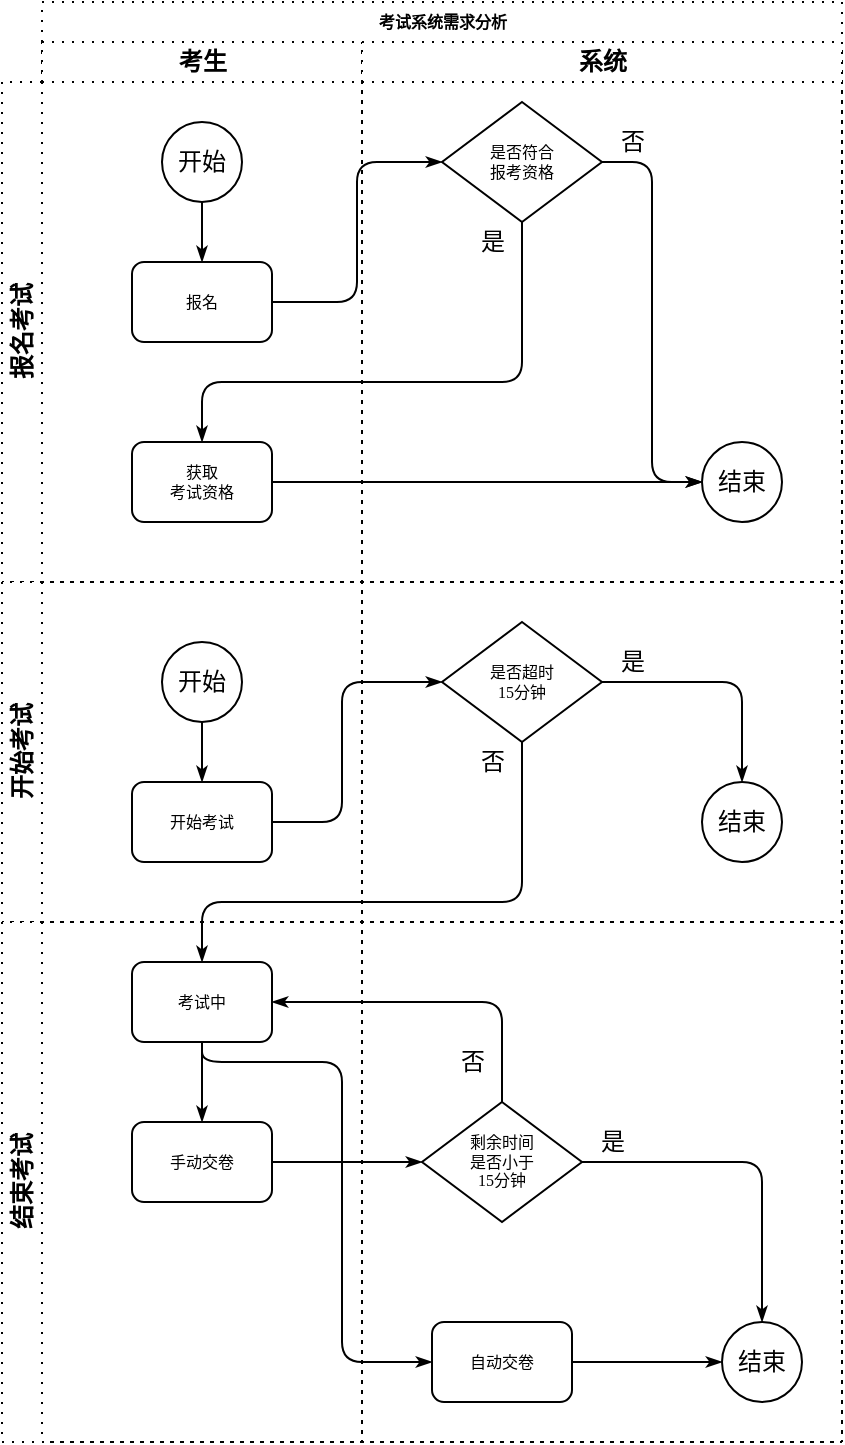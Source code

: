 <mxfile version="14.4.3" type="device" pages="4"><diagram id="8J9_aTNPMj--C1jWoNhJ" name="考试系统"><mxGraphModel dx="900" dy="672" grid="1" gridSize="10" guides="1" tooltips="1" connect="1" arrows="1" fold="1" page="1" pageScale="1" pageWidth="827" pageHeight="1169" math="0" shadow="0"><root><mxCell id="IEbdoq8HszDaOJvuBrDN-0"/><mxCell id="IEbdoq8HszDaOJvuBrDN-1" parent="IEbdoq8HszDaOJvuBrDN-0"/><mxCell id="IEbdoq8HszDaOJvuBrDN-2" value="考试系统需求分析" style="swimlane;html=1;childLayout=stackLayout;startSize=20;rounded=0;shadow=0;labelBackgroundColor=none;strokeWidth=1;fontFamily=Verdana;fontSize=8;align=center;dashed=1;dashPattern=1 4;" parent="IEbdoq8HszDaOJvuBrDN-1" vertex="1"><mxGeometry x="360" y="90" width="400" height="720" as="geometry"/></mxCell><mxCell id="IEbdoq8HszDaOJvuBrDN-3" value="考生" style="swimlane;html=1;startSize=20;dashed=1;dashPattern=1 4;" parent="IEbdoq8HszDaOJvuBrDN-2" vertex="1"><mxGeometry y="20" width="160" height="700" as="geometry"/></mxCell><mxCell id="IEbdoq8HszDaOJvuBrDN-17" value="开始" style="ellipse;whiteSpace=wrap;html=1;" parent="IEbdoq8HszDaOJvuBrDN-3" vertex="1"><mxGeometry x="60" y="40" width="40" height="40" as="geometry"/></mxCell><mxCell id="IEbdoq8HszDaOJvuBrDN-18" value="报名" style="rounded=1;whiteSpace=wrap;html=1;shadow=0;labelBackgroundColor=none;strokeWidth=1;fontFamily=Verdana;fontSize=8;align=center;" parent="IEbdoq8HszDaOJvuBrDN-3" vertex="1"><mxGeometry x="45" y="110" width="70" height="40" as="geometry"/></mxCell><mxCell id="IEbdoq8HszDaOJvuBrDN-23" style="edgeStyle=orthogonalEdgeStyle;rounded=1;html=1;labelBackgroundColor=none;startArrow=none;startFill=0;startSize=5;endArrow=classicThin;endFill=1;endSize=5;jettySize=auto;orthogonalLoop=1;strokeWidth=1;fontFamily=Verdana;fontSize=8;exitX=0.5;exitY=1;exitDx=0;exitDy=0;" parent="IEbdoq8HszDaOJvuBrDN-3" source="IEbdoq8HszDaOJvuBrDN-17" target="IEbdoq8HszDaOJvuBrDN-18" edge="1"><mxGeometry relative="1" as="geometry"><mxPoint x="135" y="-70" as="sourcePoint"/><mxPoint x="190" y="-70" as="targetPoint"/></mxGeometry></mxCell><mxCell id="IEbdoq8HszDaOJvuBrDN-31" value="获取&lt;br&gt;考试资格" style="rounded=1;whiteSpace=wrap;html=1;shadow=0;labelBackgroundColor=none;strokeWidth=1;fontFamily=Verdana;fontSize=8;align=center;" parent="IEbdoq8HszDaOJvuBrDN-3" vertex="1"><mxGeometry x="45" y="200" width="70" height="40" as="geometry"/></mxCell><mxCell id="IEbdoq8HszDaOJvuBrDN-36" value="开始" style="ellipse;whiteSpace=wrap;html=1;" parent="IEbdoq8HszDaOJvuBrDN-3" vertex="1"><mxGeometry x="60" y="300" width="40" height="40" as="geometry"/></mxCell><mxCell id="IEbdoq8HszDaOJvuBrDN-37" value="开始考试" style="rounded=1;whiteSpace=wrap;html=1;shadow=0;labelBackgroundColor=none;strokeWidth=1;fontFamily=Verdana;fontSize=8;align=center;" parent="IEbdoq8HszDaOJvuBrDN-3" vertex="1"><mxGeometry x="45" y="370" width="70" height="40" as="geometry"/></mxCell><mxCell id="IEbdoq8HszDaOJvuBrDN-42" style="edgeStyle=orthogonalEdgeStyle;rounded=1;html=1;labelBackgroundColor=none;startArrow=none;startFill=0;startSize=5;endArrow=classicThin;endFill=1;endSize=5;jettySize=auto;orthogonalLoop=1;strokeWidth=1;fontFamily=Verdana;fontSize=8;exitX=0.5;exitY=1;exitDx=0;exitDy=0;" parent="IEbdoq8HszDaOJvuBrDN-3" source="IEbdoq8HszDaOJvuBrDN-36" target="IEbdoq8HszDaOJvuBrDN-37" edge="1"><mxGeometry relative="1" as="geometry"><mxPoint x="290" y="330" as="sourcePoint"/><mxPoint x="360" y="380" as="targetPoint"/></mxGeometry></mxCell><mxCell id="IEbdoq8HszDaOJvuBrDN-45" value="考试中" style="rounded=1;whiteSpace=wrap;html=1;shadow=0;labelBackgroundColor=none;strokeWidth=1;fontFamily=Verdana;fontSize=8;align=center;" parent="IEbdoq8HszDaOJvuBrDN-3" vertex="1"><mxGeometry x="45" y="460" width="70" height="40" as="geometry"/></mxCell><mxCell id="IEbdoq8HszDaOJvuBrDN-52" value="手动交卷" style="rounded=1;whiteSpace=wrap;html=1;shadow=0;labelBackgroundColor=none;strokeWidth=1;fontFamily=Verdana;fontSize=8;align=center;" parent="IEbdoq8HszDaOJvuBrDN-3" vertex="1"><mxGeometry x="45" y="540" width="70" height="40" as="geometry"/></mxCell><mxCell id="IEbdoq8HszDaOJvuBrDN-53" style="edgeStyle=orthogonalEdgeStyle;rounded=1;html=1;labelBackgroundColor=none;startArrow=none;startFill=0;startSize=5;endArrow=classicThin;endFill=1;endSize=5;jettySize=auto;orthogonalLoop=1;strokeWidth=1;fontFamily=Verdana;fontSize=8;exitX=0.5;exitY=1;exitDx=0;exitDy=0;" parent="IEbdoq8HszDaOJvuBrDN-3" source="IEbdoq8HszDaOJvuBrDN-45" target="IEbdoq8HszDaOJvuBrDN-52" edge="1"><mxGeometry relative="1" as="geometry"><mxPoint x="290" y="490" as="sourcePoint"/><mxPoint x="370" y="550" as="targetPoint"/></mxGeometry></mxCell><mxCell id="IEbdoq8HszDaOJvuBrDN-4" style="edgeStyle=orthogonalEdgeStyle;rounded=1;html=1;labelBackgroundColor=none;startArrow=none;startFill=0;startSize=5;endArrow=classicThin;endFill=1;endSize=5;jettySize=auto;orthogonalLoop=1;strokeWidth=1;fontFamily=Verdana;fontSize=8" parent="IEbdoq8HszDaOJvuBrDN-2" edge="1"><mxGeometry relative="1" as="geometry"><mxPoint x="600" y="690" as="sourcePoint"/></mxGeometry></mxCell><mxCell id="IEbdoq8HszDaOJvuBrDN-5" style="edgeStyle=orthogonalEdgeStyle;rounded=1;html=1;labelBackgroundColor=none;startArrow=none;startFill=0;startSize=5;endArrow=classicThin;endFill=1;endSize=5;jettySize=auto;orthogonalLoop=1;strokeWidth=1;fontFamily=Verdana;fontSize=8" parent="IEbdoq8HszDaOJvuBrDN-2" edge="1"><mxGeometry relative="1" as="geometry"><mxPoint x="770" y="690" as="sourcePoint"/></mxGeometry></mxCell><mxCell id="IEbdoq8HszDaOJvuBrDN-6" style="edgeStyle=orthogonalEdgeStyle;rounded=1;html=1;labelBackgroundColor=none;startArrow=none;startFill=0;startSize=5;endArrow=classicThin;endFill=1;endSize=5;jettySize=auto;orthogonalLoop=1;strokeWidth=1;fontFamily=Verdana;fontSize=8" parent="IEbdoq8HszDaOJvuBrDN-2" edge="1"><mxGeometry relative="1" as="geometry"><mxPoint x="610" y="450" as="sourcePoint"/></mxGeometry></mxCell><mxCell id="IEbdoq8HszDaOJvuBrDN-7" style="edgeStyle=orthogonalEdgeStyle;rounded=1;html=1;labelBackgroundColor=none;startArrow=none;startFill=0;startSize=5;endArrow=classicThin;endFill=1;endSize=5;jettySize=auto;orthogonalLoop=1;strokeColor=#000000;strokeWidth=1;fontFamily=Verdana;fontSize=8;fontColor=#000000;" parent="IEbdoq8HszDaOJvuBrDN-2" edge="1"><mxGeometry relative="1" as="geometry"><mxPoint x="610" y="610" as="targetPoint"/></mxGeometry></mxCell><mxCell id="IEbdoq8HszDaOJvuBrDN-24" style="edgeStyle=orthogonalEdgeStyle;rounded=1;html=1;labelBackgroundColor=none;startArrow=none;startFill=0;startSize=5;endArrow=classicThin;endFill=1;endSize=5;jettySize=auto;orthogonalLoop=1;strokeWidth=1;fontFamily=Verdana;fontSize=8;entryX=0;entryY=0.5;entryDx=0;entryDy=0;exitX=1;exitY=0.5;exitDx=0;exitDy=0;" parent="IEbdoq8HszDaOJvuBrDN-2" source="IEbdoq8HszDaOJvuBrDN-18" target="IEbdoq8HszDaOJvuBrDN-20" edge="1"><mxGeometry relative="1" as="geometry"><mxPoint x="135" y="-50" as="sourcePoint"/><mxPoint x="190" y="-50" as="targetPoint"/></mxGeometry></mxCell><mxCell id="IEbdoq8HszDaOJvuBrDN-33" style="edgeStyle=orthogonalEdgeStyle;rounded=1;html=1;labelBackgroundColor=none;startArrow=none;startFill=0;startSize=5;endArrow=classicThin;endFill=1;endSize=5;jettySize=auto;orthogonalLoop=1;strokeWidth=1;fontFamily=Verdana;fontSize=8;entryX=0.5;entryY=0;entryDx=0;entryDy=0;exitX=0.5;exitY=1;exitDx=0;exitDy=0;" parent="IEbdoq8HszDaOJvuBrDN-2" source="IEbdoq8HszDaOJvuBrDN-20" target="IEbdoq8HszDaOJvuBrDN-31" edge="1"><mxGeometry relative="1" as="geometry"><mxPoint x="125" y="170" as="sourcePoint"/><mxPoint x="210" y="90" as="targetPoint"/><Array as="points"><mxPoint x="240" y="190"/><mxPoint x="80" y="190"/></Array></mxGeometry></mxCell><mxCell id="IEbdoq8HszDaOJvuBrDN-35" style="edgeStyle=orthogonalEdgeStyle;rounded=1;html=1;labelBackgroundColor=none;startArrow=none;startFill=0;startSize=5;endArrow=classicThin;endFill=1;endSize=5;jettySize=auto;orthogonalLoop=1;strokeWidth=1;fontFamily=Verdana;fontSize=8;entryX=0;entryY=0.5;entryDx=0;entryDy=0;exitX=1;exitY=0.5;exitDx=0;exitDy=0;" parent="IEbdoq8HszDaOJvuBrDN-2" source="IEbdoq8HszDaOJvuBrDN-31" target="IEbdoq8HszDaOJvuBrDN-21" edge="1"><mxGeometry relative="1" as="geometry"><mxPoint x="-265" y="344" as="sourcePoint"/><mxPoint x="-135" y="344" as="targetPoint"/></mxGeometry></mxCell><mxCell id="IEbdoq8HszDaOJvuBrDN-43" style="edgeStyle=orthogonalEdgeStyle;rounded=1;html=1;labelBackgroundColor=none;startArrow=none;startFill=0;startSize=5;endArrow=classicThin;endFill=1;endSize=5;jettySize=auto;orthogonalLoop=1;strokeWidth=1;fontFamily=Verdana;fontSize=8;exitX=1;exitY=0.5;exitDx=0;exitDy=0;entryX=0;entryY=0.5;entryDx=0;entryDy=0;" parent="IEbdoq8HszDaOJvuBrDN-2" source="IEbdoq8HszDaOJvuBrDN-37" target="IEbdoq8HszDaOJvuBrDN-38" edge="1"><mxGeometry relative="1" as="geometry"><mxPoint x="90" y="370" as="sourcePoint"/><mxPoint x="90" y="400" as="targetPoint"/><Array as="points"><mxPoint x="150" y="410"/><mxPoint x="150" y="340"/></Array></mxGeometry></mxCell><mxCell id="IEbdoq8HszDaOJvuBrDN-46" style="edgeStyle=orthogonalEdgeStyle;rounded=1;html=1;labelBackgroundColor=none;startArrow=none;startFill=0;startSize=5;endArrow=classicThin;endFill=1;endSize=5;jettySize=auto;orthogonalLoop=1;strokeWidth=1;fontFamily=Verdana;fontSize=8;exitX=0.5;exitY=1;exitDx=0;exitDy=0;entryX=0.5;entryY=0;entryDx=0;entryDy=0;" parent="IEbdoq8HszDaOJvuBrDN-2" source="IEbdoq8HszDaOJvuBrDN-38" target="IEbdoq8HszDaOJvuBrDN-45" edge="1"><mxGeometry relative="1" as="geometry"><mxPoint x="125" y="420" as="sourcePoint"/><mxPoint x="210" y="350" as="targetPoint"/><Array as="points"><mxPoint x="240" y="450"/><mxPoint x="80" y="450"/></Array></mxGeometry></mxCell><mxCell id="IEbdoq8HszDaOJvuBrDN-8" value="系统" style="swimlane;html=1;startSize=20;dashed=1;dashPattern=1 4;" parent="IEbdoq8HszDaOJvuBrDN-2" vertex="1"><mxGeometry x="160" y="20" width="240" height="700" as="geometry"/></mxCell><mxCell id="IEbdoq8HszDaOJvuBrDN-20" value="是否符合&lt;br&gt;报考资格" style="rhombus;whiteSpace=wrap;html=1;rounded=0;shadow=0;labelBackgroundColor=none;strokeWidth=1;fontFamily=Verdana;fontSize=8;align=center;" parent="IEbdoq8HszDaOJvuBrDN-8" vertex="1"><mxGeometry x="40" y="30" width="80" height="60" as="geometry"/></mxCell><mxCell id="IEbdoq8HszDaOJvuBrDN-21" value="结束" style="ellipse;whiteSpace=wrap;html=1;" parent="IEbdoq8HszDaOJvuBrDN-8" vertex="1"><mxGeometry x="170" y="200" width="40" height="40" as="geometry"/></mxCell><mxCell id="IEbdoq8HszDaOJvuBrDN-25" style="edgeStyle=orthogonalEdgeStyle;rounded=1;html=1;labelBackgroundColor=none;startArrow=none;startFill=0;startSize=5;endArrow=classicThin;endFill=1;endSize=5;jettySize=auto;orthogonalLoop=1;strokeWidth=1;fontFamily=Verdana;fontSize=8;entryX=0;entryY=0.5;entryDx=0;entryDy=0;exitX=1;exitY=0.5;exitDx=0;exitDy=0;" parent="IEbdoq8HszDaOJvuBrDN-8" source="IEbdoq8HszDaOJvuBrDN-20" target="IEbdoq8HszDaOJvuBrDN-21" edge="1"><mxGeometry relative="1" as="geometry"><mxPoint x="140" y="120" as="sourcePoint"/><mxPoint x="30" y="-70" as="targetPoint"/></mxGeometry></mxCell><mxCell id="IEbdoq8HszDaOJvuBrDN-26" value="否" style="text;html=1;resizable=0;autosize=1;align=center;verticalAlign=middle;points=[];fillColor=none;strokeColor=none;rounded=0;" parent="IEbdoq8HszDaOJvuBrDN-8" vertex="1"><mxGeometry x="120" y="40" width="30" height="20" as="geometry"/></mxCell><mxCell id="IEbdoq8HszDaOJvuBrDN-34" value="是" style="text;html=1;resizable=0;autosize=1;align=center;verticalAlign=middle;points=[];fillColor=none;strokeColor=none;rounded=0;" parent="IEbdoq8HszDaOJvuBrDN-8" vertex="1"><mxGeometry x="50" y="90" width="30" height="20" as="geometry"/></mxCell><mxCell id="IEbdoq8HszDaOJvuBrDN-38" value="是否超时&lt;br&gt;15分钟" style="rhombus;whiteSpace=wrap;html=1;rounded=0;shadow=0;labelBackgroundColor=none;strokeWidth=1;fontFamily=Verdana;fontSize=8;align=center;" parent="IEbdoq8HszDaOJvuBrDN-8" vertex="1"><mxGeometry x="40" y="290" width="80" height="60" as="geometry"/></mxCell><mxCell id="IEbdoq8HszDaOJvuBrDN-39" value="结束" style="ellipse;whiteSpace=wrap;html=1;" parent="IEbdoq8HszDaOJvuBrDN-8" vertex="1"><mxGeometry x="170" y="370" width="40" height="40" as="geometry"/></mxCell><mxCell id="IEbdoq8HszDaOJvuBrDN-40" style="edgeStyle=orthogonalEdgeStyle;rounded=1;html=1;labelBackgroundColor=none;startArrow=none;startFill=0;startSize=5;endArrow=classicThin;endFill=1;endSize=5;jettySize=auto;orthogonalLoop=1;strokeWidth=1;fontFamily=Verdana;fontSize=8;exitX=1;exitY=0.5;exitDx=0;exitDy=0;" parent="IEbdoq8HszDaOJvuBrDN-8" source="IEbdoq8HszDaOJvuBrDN-38" target="IEbdoq8HszDaOJvuBrDN-39" edge="1"><mxGeometry relative="1" as="geometry"><mxPoint x="130" y="70" as="sourcePoint"/><mxPoint x="180" y="230" as="targetPoint"/></mxGeometry></mxCell><mxCell id="IEbdoq8HszDaOJvuBrDN-41" value="是" style="text;html=1;resizable=0;autosize=1;align=center;verticalAlign=middle;points=[];fillColor=none;strokeColor=none;rounded=0;" parent="IEbdoq8HszDaOJvuBrDN-8" vertex="1"><mxGeometry x="120" y="300" width="30" height="20" as="geometry"/></mxCell><mxCell id="IEbdoq8HszDaOJvuBrDN-47" value="否" style="text;html=1;resizable=0;autosize=1;align=center;verticalAlign=middle;points=[];fillColor=none;strokeColor=none;rounded=0;" parent="IEbdoq8HszDaOJvuBrDN-8" vertex="1"><mxGeometry x="50" y="350" width="30" height="20" as="geometry"/></mxCell><mxCell id="IEbdoq8HszDaOJvuBrDN-48" value="剩余时间&lt;br&gt;是否小于&lt;br&gt;15分钟" style="rhombus;whiteSpace=wrap;html=1;rounded=0;shadow=0;labelBackgroundColor=none;strokeWidth=1;fontFamily=Verdana;fontSize=8;align=center;" parent="IEbdoq8HszDaOJvuBrDN-8" vertex="1"><mxGeometry x="30" y="530" width="80" height="60" as="geometry"/></mxCell><mxCell id="IEbdoq8HszDaOJvuBrDN-51" value="是" style="text;html=1;resizable=0;autosize=1;align=center;verticalAlign=middle;points=[];fillColor=none;strokeColor=none;rounded=0;" parent="IEbdoq8HszDaOJvuBrDN-8" vertex="1"><mxGeometry x="110" y="540" width="30" height="20" as="geometry"/></mxCell><mxCell id="IEbdoq8HszDaOJvuBrDN-49" value="结束" style="ellipse;whiteSpace=wrap;html=1;" parent="IEbdoq8HszDaOJvuBrDN-8" vertex="1"><mxGeometry x="180" y="640" width="40" height="40" as="geometry"/></mxCell><mxCell id="IEbdoq8HszDaOJvuBrDN-50" style="edgeStyle=orthogonalEdgeStyle;rounded=1;html=1;labelBackgroundColor=none;startArrow=none;startFill=0;startSize=5;endArrow=classicThin;endFill=1;endSize=5;jettySize=auto;orthogonalLoop=1;strokeWidth=1;fontFamily=Verdana;fontSize=8;entryX=0.5;entryY=0;entryDx=0;entryDy=0;" parent="IEbdoq8HszDaOJvuBrDN-8" source="IEbdoq8HszDaOJvuBrDN-48" target="IEbdoq8HszDaOJvuBrDN-49" edge="1"><mxGeometry relative="1" as="geometry"><mxPoint x="120" y="476" as="sourcePoint"/><mxPoint x="200" y="380" as="targetPoint"/></mxGeometry></mxCell><mxCell id="IEbdoq8HszDaOJvuBrDN-56" value="否" style="text;html=1;resizable=0;autosize=1;align=center;verticalAlign=middle;points=[];fillColor=none;strokeColor=none;rounded=0;" parent="IEbdoq8HszDaOJvuBrDN-8" vertex="1"><mxGeometry x="40" y="500" width="30" height="20" as="geometry"/></mxCell><mxCell id="IEbdoq8HszDaOJvuBrDN-57" value="自动交卷" style="rounded=1;whiteSpace=wrap;html=1;shadow=0;labelBackgroundColor=none;strokeWidth=1;fontFamily=Verdana;fontSize=8;align=center;" parent="IEbdoq8HszDaOJvuBrDN-8" vertex="1"><mxGeometry x="35" y="640" width="70" height="40" as="geometry"/></mxCell><mxCell id="IEbdoq8HszDaOJvuBrDN-58" style="edgeStyle=orthogonalEdgeStyle;rounded=1;html=1;labelBackgroundColor=none;startArrow=none;startFill=0;startSize=5;endArrow=classicThin;endFill=1;endSize=5;jettySize=auto;orthogonalLoop=1;strokeWidth=1;fontFamily=Verdana;fontSize=8;exitX=1;exitY=0.5;exitDx=0;exitDy=0;entryX=0;entryY=0.5;entryDx=0;entryDy=0;" parent="IEbdoq8HszDaOJvuBrDN-8" source="IEbdoq8HszDaOJvuBrDN-57" target="IEbdoq8HszDaOJvuBrDN-49" edge="1"><mxGeometry relative="1" as="geometry"><mxPoint x="-35" y="570" as="sourcePoint"/><mxPoint x="40" y="570" as="targetPoint"/></mxGeometry></mxCell><mxCell id="IEbdoq8HszDaOJvuBrDN-54" style="edgeStyle=orthogonalEdgeStyle;rounded=1;html=1;labelBackgroundColor=none;startArrow=none;startFill=0;startSize=5;endArrow=classicThin;endFill=1;endSize=5;jettySize=auto;orthogonalLoop=1;strokeWidth=1;fontFamily=Verdana;fontSize=8;exitX=1;exitY=0.5;exitDx=0;exitDy=0;" parent="IEbdoq8HszDaOJvuBrDN-2" source="IEbdoq8HszDaOJvuBrDN-52" target="IEbdoq8HszDaOJvuBrDN-48" edge="1"><mxGeometry relative="1" as="geometry"><mxPoint x="90" y="530" as="sourcePoint"/><mxPoint x="90" y="570" as="targetPoint"/></mxGeometry></mxCell><mxCell id="IEbdoq8HszDaOJvuBrDN-55" style="edgeStyle=orthogonalEdgeStyle;rounded=1;html=1;labelBackgroundColor=none;startArrow=none;startFill=0;startSize=5;endArrow=classicThin;endFill=1;endSize=5;jettySize=auto;orthogonalLoop=1;strokeWidth=1;fontFamily=Verdana;fontSize=8;exitX=0.5;exitY=0;exitDx=0;exitDy=0;entryX=1;entryY=0.5;entryDx=0;entryDy=0;" parent="IEbdoq8HszDaOJvuBrDN-2" source="IEbdoq8HszDaOJvuBrDN-48" target="IEbdoq8HszDaOJvuBrDN-45" edge="1"><mxGeometry relative="1" as="geometry"><mxPoint x="125" y="590" as="sourcePoint"/><mxPoint x="200" y="590" as="targetPoint"/></mxGeometry></mxCell><mxCell id="IEbdoq8HszDaOJvuBrDN-59" style="edgeStyle=orthogonalEdgeStyle;rounded=1;html=1;labelBackgroundColor=none;startArrow=none;startFill=0;startSize=5;endArrow=classicThin;endFill=1;endSize=5;jettySize=auto;orthogonalLoop=1;strokeWidth=1;fontFamily=Verdana;fontSize=8;exitX=0.5;exitY=1;exitDx=0;exitDy=0;entryX=0;entryY=0.5;entryDx=0;entryDy=0;" parent="IEbdoq8HszDaOJvuBrDN-2" source="IEbdoq8HszDaOJvuBrDN-45" target="IEbdoq8HszDaOJvuBrDN-57" edge="1"><mxGeometry relative="1" as="geometry"><mxPoint x="90" y="530" as="sourcePoint"/><mxPoint x="90" y="570" as="targetPoint"/><Array as="points"><mxPoint x="80" y="530"/><mxPoint x="150" y="530"/><mxPoint x="150" y="680"/></Array></mxGeometry></mxCell><mxCell id="IEbdoq8HszDaOJvuBrDN-10" value="报名考试" style="swimlane;html=1;startSize=20;horizontal=0;dashed=1;dashPattern=1 4;" parent="IEbdoq8HszDaOJvuBrDN-1" vertex="1"><mxGeometry x="340" y="130" width="420" height="250" as="geometry"/></mxCell><mxCell id="IEbdoq8HszDaOJvuBrDN-15" value="开始考试" style="swimlane;html=1;startSize=20;horizontal=0;dashed=1;dashPattern=1 4;" parent="IEbdoq8HszDaOJvuBrDN-1" vertex="1"><mxGeometry x="340" y="380" width="420" height="170" as="geometry"/></mxCell><mxCell id="IEbdoq8HszDaOJvuBrDN-16" value="结束考试" style="swimlane;html=1;startSize=20;horizontal=0;dashed=1;dashPattern=1 4;" parent="IEbdoq8HszDaOJvuBrDN-1" vertex="1"><mxGeometry x="340" y="550" width="420" height="260" as="geometry"/></mxCell></root></mxGraphModel></diagram><diagram name="报名阶段" id="WazqPBYuIqIC6uMmuB6y"><mxGraphModel dx="900" dy="672" grid="1" gridSize="10" guides="1" tooltips="1" connect="1" arrows="1" fold="1" page="1" pageScale="1" pageWidth="827" pageHeight="1169" math="0" shadow="0"><root><mxCell id="Nqjo9m1_0CzU8ByY8u2L-0"/><mxCell id="Nqjo9m1_0CzU8ByY8u2L-1" parent="Nqjo9m1_0CzU8ByY8u2L-0"/><mxCell id="Nqjo9m1_0CzU8ByY8u2L-2" value="报名阶段" style="swimlane;html=1;childLayout=stackLayout;startSize=20;rounded=0;shadow=0;labelBackgroundColor=none;strokeWidth=1;fontFamily=Verdana;fontSize=8;align=center;dashed=1;dashPattern=1 4;" vertex="1" parent="Nqjo9m1_0CzU8ByY8u2L-1"><mxGeometry x="360" y="90" width="370" height="390" as="geometry"/></mxCell><mxCell id="Nqjo9m1_0CzU8ByY8u2L-3" value="考生" style="swimlane;html=1;startSize=20;dashed=1;dashPattern=1 4;" vertex="1" parent="Nqjo9m1_0CzU8ByY8u2L-2"><mxGeometry y="20" width="160" height="370" as="geometry"/></mxCell><mxCell id="Nqjo9m1_0CzU8ByY8u2L-4" value="开始" style="ellipse;whiteSpace=wrap;html=1;" vertex="1" parent="Nqjo9m1_0CzU8ByY8u2L-3"><mxGeometry x="60" y="40" width="40" height="40" as="geometry"/></mxCell><mxCell id="Nqjo9m1_0CzU8ByY8u2L-5" value="报名" style="rounded=1;whiteSpace=wrap;html=1;shadow=0;labelBackgroundColor=none;strokeWidth=1;fontFamily=Verdana;fontSize=8;align=center;" vertex="1" parent="Nqjo9m1_0CzU8ByY8u2L-3"><mxGeometry x="45" y="110" width="70" height="40" as="geometry"/></mxCell><mxCell id="Nqjo9m1_0CzU8ByY8u2L-6" style="edgeStyle=orthogonalEdgeStyle;rounded=1;html=1;labelBackgroundColor=none;startArrow=none;startFill=0;startSize=5;endArrow=classicThin;endFill=1;endSize=5;jettySize=auto;orthogonalLoop=1;strokeWidth=1;fontFamily=Verdana;fontSize=8;exitX=0.5;exitY=1;exitDx=0;exitDy=0;" edge="1" parent="Nqjo9m1_0CzU8ByY8u2L-3" source="Nqjo9m1_0CzU8ByY8u2L-4" target="Nqjo9m1_0CzU8ByY8u2L-5"><mxGeometry relative="1" as="geometry"><mxPoint x="135" y="-70" as="sourcePoint"/><mxPoint x="190" y="-70" as="targetPoint"/></mxGeometry></mxCell><mxCell id="Nqjo9m1_0CzU8ByY8u2L-7" value="获取&lt;br&gt;考试资格" style="rounded=1;whiteSpace=wrap;html=1;shadow=0;labelBackgroundColor=none;strokeWidth=1;fontFamily=Verdana;fontSize=8;align=center;" vertex="1" parent="Nqjo9m1_0CzU8ByY8u2L-3"><mxGeometry x="45" y="210" width="70" height="40" as="geometry"/></mxCell><mxCell id="Nqjo9m1_0CzU8ByY8u2L-14" style="edgeStyle=orthogonalEdgeStyle;rounded=1;html=1;labelBackgroundColor=none;startArrow=none;startFill=0;startSize=5;endArrow=classicThin;endFill=1;endSize=5;jettySize=auto;orthogonalLoop=1;strokeWidth=1;fontFamily=Verdana;fontSize=8" edge="1" parent="Nqjo9m1_0CzU8ByY8u2L-2"><mxGeometry relative="1" as="geometry"><mxPoint x="600" y="690" as="sourcePoint"/></mxGeometry></mxCell><mxCell id="Nqjo9m1_0CzU8ByY8u2L-15" style="edgeStyle=orthogonalEdgeStyle;rounded=1;html=1;labelBackgroundColor=none;startArrow=none;startFill=0;startSize=5;endArrow=classicThin;endFill=1;endSize=5;jettySize=auto;orthogonalLoop=1;strokeWidth=1;fontFamily=Verdana;fontSize=8" edge="1" parent="Nqjo9m1_0CzU8ByY8u2L-2"><mxGeometry relative="1" as="geometry"><mxPoint x="770" y="690" as="sourcePoint"/></mxGeometry></mxCell><mxCell id="Nqjo9m1_0CzU8ByY8u2L-16" style="edgeStyle=orthogonalEdgeStyle;rounded=1;html=1;labelBackgroundColor=none;startArrow=none;startFill=0;startSize=5;endArrow=classicThin;endFill=1;endSize=5;jettySize=auto;orthogonalLoop=1;strokeWidth=1;fontFamily=Verdana;fontSize=8" edge="1" parent="Nqjo9m1_0CzU8ByY8u2L-2"><mxGeometry relative="1" as="geometry"><mxPoint x="610" y="450" as="sourcePoint"/></mxGeometry></mxCell><mxCell id="Nqjo9m1_0CzU8ByY8u2L-17" style="edgeStyle=orthogonalEdgeStyle;rounded=1;html=1;labelBackgroundColor=none;startArrow=none;startFill=0;startSize=5;endArrow=classicThin;endFill=1;endSize=5;jettySize=auto;orthogonalLoop=1;strokeColor=#000000;strokeWidth=1;fontFamily=Verdana;fontSize=8;fontColor=#000000;" edge="1" parent="Nqjo9m1_0CzU8ByY8u2L-2"><mxGeometry relative="1" as="geometry"><mxPoint x="610" y="610" as="targetPoint"/></mxGeometry></mxCell><mxCell id="Nqjo9m1_0CzU8ByY8u2L-18" style="edgeStyle=orthogonalEdgeStyle;rounded=1;html=1;labelBackgroundColor=none;startArrow=none;startFill=0;startSize=5;endArrow=classicThin;endFill=1;endSize=5;jettySize=auto;orthogonalLoop=1;strokeWidth=1;fontFamily=Verdana;fontSize=8;entryX=0;entryY=0.5;entryDx=0;entryDy=0;exitX=1;exitY=0.5;exitDx=0;exitDy=0;" edge="1" parent="Nqjo9m1_0CzU8ByY8u2L-2" source="Nqjo9m1_0CzU8ByY8u2L-5" target="Nqjo9m1_0CzU8ByY8u2L-24"><mxGeometry relative="1" as="geometry"><mxPoint x="135" y="-50" as="sourcePoint"/><mxPoint x="190" y="-50" as="targetPoint"/></mxGeometry></mxCell><mxCell id="Nqjo9m1_0CzU8ByY8u2L-20" style="edgeStyle=orthogonalEdgeStyle;rounded=1;html=1;labelBackgroundColor=none;startArrow=none;startFill=0;startSize=5;endArrow=classicThin;endFill=1;endSize=5;jettySize=auto;orthogonalLoop=1;strokeWidth=1;fontFamily=Verdana;fontSize=8;entryX=0;entryY=0.5;entryDx=0;entryDy=0;exitX=0.5;exitY=1;exitDx=0;exitDy=0;" edge="1" parent="Nqjo9m1_0CzU8ByY8u2L-2" source="Nqjo9m1_0CzU8ByY8u2L-7" target="Nqjo9m1_0CzU8ByY8u2L-25"><mxGeometry relative="1" as="geometry"><mxPoint x="-265" y="344" as="sourcePoint"/><mxPoint x="-135" y="344" as="targetPoint"/></mxGeometry></mxCell><mxCell id="Nqjo9m1_0CzU8ByY8u2L-23" value="系统" style="swimlane;html=1;startSize=20;dashed=1;dashPattern=1 4;" vertex="1" parent="Nqjo9m1_0CzU8ByY8u2L-2"><mxGeometry x="160" y="20" width="210" height="370" as="geometry"/></mxCell><mxCell id="Nqjo9m1_0CzU8ByY8u2L-24" value="是否已报名" style="rhombus;whiteSpace=wrap;html=1;rounded=0;shadow=0;labelBackgroundColor=none;strokeWidth=1;fontFamily=Verdana;fontSize=8;align=center;" vertex="1" parent="Nqjo9m1_0CzU8ByY8u2L-23"><mxGeometry x="40" y="100" width="80" height="60" as="geometry"/></mxCell><mxCell id="Nqjo9m1_0CzU8ByY8u2L-25" value="结束" style="ellipse;whiteSpace=wrap;html=1;" vertex="1" parent="Nqjo9m1_0CzU8ByY8u2L-23"><mxGeometry x="140" y="300" width="40" height="40" as="geometry"/></mxCell><mxCell id="Nqjo9m1_0CzU8ByY8u2L-26" style="edgeStyle=orthogonalEdgeStyle;rounded=1;html=1;labelBackgroundColor=none;startArrow=none;startFill=0;startSize=5;endArrow=classicThin;endFill=1;endSize=5;jettySize=auto;orthogonalLoop=1;strokeWidth=1;fontFamily=Verdana;fontSize=8;entryX=0.5;entryY=0;entryDx=0;entryDy=0;exitX=1;exitY=0.5;exitDx=0;exitDy=0;" edge="1" parent="Nqjo9m1_0CzU8ByY8u2L-23" source="Nqjo9m1_0CzU8ByY8u2L-24" target="Nqjo9m1_0CzU8ByY8u2L-25"><mxGeometry relative="1" as="geometry"><mxPoint x="100" y="120" as="sourcePoint"/><mxPoint x="-10" y="-70" as="targetPoint"/></mxGeometry></mxCell><mxCell id="Nqjo9m1_0CzU8ByY8u2L-27" value="否" style="text;html=1;resizable=0;autosize=1;align=center;verticalAlign=middle;points=[];fillColor=none;strokeColor=none;rounded=0;" vertex="1" parent="Nqjo9m1_0CzU8ByY8u2L-23"><mxGeometry x="50" y="160" width="30" height="20" as="geometry"/></mxCell><mxCell id="Nqjo9m1_0CzU8ByY8u2L-28" value="是" style="text;html=1;resizable=0;autosize=1;align=center;verticalAlign=middle;points=[];fillColor=none;strokeColor=none;rounded=0;" vertex="1" parent="Nqjo9m1_0CzU8ByY8u2L-23"><mxGeometry x="120" y="110" width="30" height="20" as="geometry"/></mxCell><mxCell id="Nqjo9m1_0CzU8ByY8u2L-47" value="是否符合&lt;br&gt;报考资格" style="rhombus;whiteSpace=wrap;html=1;rounded=0;shadow=0;labelBackgroundColor=none;strokeWidth=1;fontFamily=Verdana;fontSize=8;align=center;" vertex="1" parent="Nqjo9m1_0CzU8ByY8u2L-23"><mxGeometry x="40" y="200" width="80" height="60" as="geometry"/></mxCell><mxCell id="Nqjo9m1_0CzU8ByY8u2L-19" style="edgeStyle=orthogonalEdgeStyle;rounded=1;html=1;labelBackgroundColor=none;startArrow=none;startFill=0;startSize=5;endArrow=classicThin;endFill=1;endSize=5;jettySize=auto;orthogonalLoop=1;strokeWidth=1;fontFamily=Verdana;fontSize=8;entryX=0.5;entryY=0;entryDx=0;entryDy=0;exitX=0.5;exitY=1;exitDx=0;exitDy=0;" edge="1" parent="Nqjo9m1_0CzU8ByY8u2L-23" source="Nqjo9m1_0CzU8ByY8u2L-24" target="Nqjo9m1_0CzU8ByY8u2L-47"><mxGeometry relative="1" as="geometry"><mxPoint x="-75" y="150" as="sourcePoint"/><mxPoint x="10" y="70" as="targetPoint"/><Array as="points"><mxPoint x="80" y="170"/><mxPoint x="80" y="170"/></Array></mxGeometry></mxCell><mxCell id="Nqjo9m1_0CzU8ByY8u2L-49" value="否" style="text;html=1;resizable=0;autosize=1;align=center;verticalAlign=middle;points=[];fillColor=none;strokeColor=none;rounded=0;" vertex="1" parent="Nqjo9m1_0CzU8ByY8u2L-23"><mxGeometry x="120" y="210" width="30" height="20" as="geometry"/></mxCell><mxCell id="Nqjo9m1_0CzU8ByY8u2L-51" value="是" style="text;html=1;resizable=0;autosize=1;align=center;verticalAlign=middle;points=[];fillColor=none;strokeColor=none;rounded=0;" vertex="1" parent="Nqjo9m1_0CzU8ByY8u2L-23"><mxGeometry x="10" y="210" width="30" height="20" as="geometry"/></mxCell><mxCell id="Nqjo9m1_0CzU8ByY8u2L-48" style="edgeStyle=orthogonalEdgeStyle;rounded=1;html=1;labelBackgroundColor=none;startArrow=none;startFill=0;startSize=5;endArrow=classicThin;endFill=1;endSize=5;jettySize=auto;orthogonalLoop=1;strokeWidth=1;fontFamily=Verdana;fontSize=8;exitX=1;exitY=0.5;exitDx=0;exitDy=0;entryX=0.5;entryY=0;entryDx=0;entryDy=0;" edge="1" parent="Nqjo9m1_0CzU8ByY8u2L-23" source="Nqjo9m1_0CzU8ByY8u2L-47" target="Nqjo9m1_0CzU8ByY8u2L-25"><mxGeometry relative="1" as="geometry"><mxPoint x="-75" y="140" as="sourcePoint"/><mxPoint x="160" y="230" as="targetPoint"/></mxGeometry></mxCell><mxCell id="Nqjo9m1_0CzU8ByY8u2L-50" style="edgeStyle=orthogonalEdgeStyle;rounded=1;html=1;labelBackgroundColor=none;startArrow=none;startFill=0;startSize=5;endArrow=classicThin;endFill=1;endSize=5;jettySize=auto;orthogonalLoop=1;strokeWidth=1;fontFamily=Verdana;fontSize=8;entryX=1;entryY=0.5;entryDx=0;entryDy=0;exitX=0;exitY=0.5;exitDx=0;exitDy=0;" edge="1" parent="Nqjo9m1_0CzU8ByY8u2L-2" source="Nqjo9m1_0CzU8ByY8u2L-47" target="Nqjo9m1_0CzU8ByY8u2L-7"><mxGeometry relative="1" as="geometry"><mxPoint x="125" y="160" as="sourcePoint"/><mxPoint x="250" y="160" as="targetPoint"/></mxGeometry></mxCell></root></mxGraphModel></diagram><diagram name="开始考试阶段" id="FN6L2VhLOJCt1Q0W9E0_"><mxGraphModel dx="900" dy="672" grid="1" gridSize="10" guides="1" tooltips="1" connect="1" arrows="1" fold="1" page="1" pageScale="1" pageWidth="827" pageHeight="1169" math="0" shadow="0"><root><mxCell id="5W_aaUM9V9bhXVUDHhBi-0"/><mxCell id="5W_aaUM9V9bhXVUDHhBi-1" parent="5W_aaUM9V9bhXVUDHhBi-0"/><mxCell id="5W_aaUM9V9bhXVUDHhBi-2" value="开始考试阶段" style="swimlane;html=1;childLayout=stackLayout;startSize=20;rounded=0;shadow=0;labelBackgroundColor=none;strokeWidth=1;fontFamily=Verdana;fontSize=8;align=center;dashed=1;dashPattern=1 4;" vertex="1" parent="5W_aaUM9V9bhXVUDHhBi-1"><mxGeometry x="360" y="90" width="400" height="410" as="geometry"/></mxCell><mxCell id="5W_aaUM9V9bhXVUDHhBi-3" value="考生" style="swimlane;html=1;startSize=20;dashed=1;dashPattern=1 4;" vertex="1" parent="5W_aaUM9V9bhXVUDHhBi-2"><mxGeometry y="20" width="160" height="390" as="geometry"/></mxCell><mxCell id="5W_aaUM9V9bhXVUDHhBi-8" value="开始" style="ellipse;whiteSpace=wrap;html=1;" vertex="1" parent="5W_aaUM9V9bhXVUDHhBi-3"><mxGeometry x="55" y="40" width="40" height="40" as="geometry"/></mxCell><mxCell id="5W_aaUM9V9bhXVUDHhBi-9" value="开始考试" style="rounded=1;whiteSpace=wrap;html=1;shadow=0;labelBackgroundColor=none;strokeWidth=1;fontFamily=Verdana;fontSize=8;align=center;" vertex="1" parent="5W_aaUM9V9bhXVUDHhBi-3"><mxGeometry x="40" y="110" width="70" height="40" as="geometry"/></mxCell><mxCell id="5W_aaUM9V9bhXVUDHhBi-10" style="edgeStyle=orthogonalEdgeStyle;rounded=1;html=1;labelBackgroundColor=none;startArrow=none;startFill=0;startSize=5;endArrow=classicThin;endFill=1;endSize=5;jettySize=auto;orthogonalLoop=1;strokeWidth=1;fontFamily=Verdana;fontSize=8;exitX=0.5;exitY=1;exitDx=0;exitDy=0;" edge="1" parent="5W_aaUM9V9bhXVUDHhBi-3" source="5W_aaUM9V9bhXVUDHhBi-8" target="5W_aaUM9V9bhXVUDHhBi-9"><mxGeometry relative="1" as="geometry"><mxPoint x="285" y="70" as="sourcePoint"/><mxPoint x="355" y="120" as="targetPoint"/></mxGeometry></mxCell><mxCell id="uNnkZFeOlLNOCn44TeTP-3" value="加入考试" style="rounded=1;whiteSpace=wrap;html=1;shadow=0;labelBackgroundColor=none;strokeWidth=1;fontFamily=Verdana;fontSize=8;align=center;" vertex="1" parent="5W_aaUM9V9bhXVUDHhBi-3"><mxGeometry x="45" y="230" width="70" height="40" as="geometry"/></mxCell><mxCell id="5W_aaUM9V9bhXVUDHhBi-14" style="edgeStyle=orthogonalEdgeStyle;rounded=1;html=1;labelBackgroundColor=none;startArrow=none;startFill=0;startSize=5;endArrow=classicThin;endFill=1;endSize=5;jettySize=auto;orthogonalLoop=1;strokeWidth=1;fontFamily=Verdana;fontSize=8" edge="1" parent="5W_aaUM9V9bhXVUDHhBi-2"><mxGeometry relative="1" as="geometry"><mxPoint x="600" y="690" as="sourcePoint"/></mxGeometry></mxCell><mxCell id="5W_aaUM9V9bhXVUDHhBi-15" style="edgeStyle=orthogonalEdgeStyle;rounded=1;html=1;labelBackgroundColor=none;startArrow=none;startFill=0;startSize=5;endArrow=classicThin;endFill=1;endSize=5;jettySize=auto;orthogonalLoop=1;strokeWidth=1;fontFamily=Verdana;fontSize=8" edge="1" parent="5W_aaUM9V9bhXVUDHhBi-2"><mxGeometry relative="1" as="geometry"><mxPoint x="770" y="690" as="sourcePoint"/></mxGeometry></mxCell><mxCell id="5W_aaUM9V9bhXVUDHhBi-16" style="edgeStyle=orthogonalEdgeStyle;rounded=1;html=1;labelBackgroundColor=none;startArrow=none;startFill=0;startSize=5;endArrow=classicThin;endFill=1;endSize=5;jettySize=auto;orthogonalLoop=1;strokeWidth=1;fontFamily=Verdana;fontSize=8" edge="1" parent="5W_aaUM9V9bhXVUDHhBi-2"><mxGeometry relative="1" as="geometry"><mxPoint x="610" y="450" as="sourcePoint"/></mxGeometry></mxCell><mxCell id="5W_aaUM9V9bhXVUDHhBi-17" style="edgeStyle=orthogonalEdgeStyle;rounded=1;html=1;labelBackgroundColor=none;startArrow=none;startFill=0;startSize=5;endArrow=classicThin;endFill=1;endSize=5;jettySize=auto;orthogonalLoop=1;strokeColor=#000000;strokeWidth=1;fontFamily=Verdana;fontSize=8;fontColor=#000000;" edge="1" parent="5W_aaUM9V9bhXVUDHhBi-2"><mxGeometry relative="1" as="geometry"><mxPoint x="610" y="610" as="targetPoint"/></mxGeometry></mxCell><mxCell id="5W_aaUM9V9bhXVUDHhBi-22" style="edgeStyle=orthogonalEdgeStyle;rounded=1;html=1;labelBackgroundColor=none;startArrow=none;startFill=0;startSize=5;endArrow=classicThin;endFill=1;endSize=5;jettySize=auto;orthogonalLoop=1;strokeWidth=1;fontFamily=Verdana;fontSize=8;exitX=0;exitY=0.5;exitDx=0;exitDy=0;entryX=1;entryY=0.5;entryDx=0;entryDy=0;" edge="1" parent="5W_aaUM9V9bhXVUDHhBi-2" source="uNnkZFeOlLNOCn44TeTP-0" target="uNnkZFeOlLNOCn44TeTP-3"><mxGeometry relative="1" as="geometry"><mxPoint x="125" y="420" as="sourcePoint"/><mxPoint x="210" y="350" as="targetPoint"/><Array as="points"/></mxGeometry></mxCell><mxCell id="5W_aaUM9V9bhXVUDHhBi-21" style="edgeStyle=orthogonalEdgeStyle;rounded=1;html=1;labelBackgroundColor=none;startArrow=none;startFill=0;startSize=5;endArrow=classicThin;endFill=1;endSize=5;jettySize=auto;orthogonalLoop=1;strokeWidth=1;fontFamily=Verdana;fontSize=8;exitX=1;exitY=0.5;exitDx=0;exitDy=0;entryX=0;entryY=0.5;entryDx=0;entryDy=0;" edge="1" parent="5W_aaUM9V9bhXVUDHhBi-2" source="5W_aaUM9V9bhXVUDHhBi-9" target="5W_aaUM9V9bhXVUDHhBi-29"><mxGeometry relative="1" as="geometry"><mxPoint x="85" y="110" as="sourcePoint"/><mxPoint x="85" y="140" as="targetPoint"/><Array as="points"><mxPoint x="170" y="150"/><mxPoint x="170" y="150"/></Array></mxGeometry></mxCell><mxCell id="5W_aaUM9V9bhXVUDHhBi-23" value="系统" style="swimlane;html=1;startSize=20;dashed=1;dashPattern=1 4;" vertex="1" parent="5W_aaUM9V9bhXVUDHhBi-2"><mxGeometry x="160" y="20" width="240" height="390" as="geometry"/></mxCell><mxCell id="5W_aaUM9V9bhXVUDHhBi-29" value="是否已开考" style="rhombus;whiteSpace=wrap;html=1;rounded=0;shadow=0;labelBackgroundColor=none;strokeWidth=1;fontFamily=Verdana;fontSize=8;align=center;" vertex="1" parent="5W_aaUM9V9bhXVUDHhBi-23"><mxGeometry x="45" y="100" width="80" height="60" as="geometry"/></mxCell><mxCell id="5W_aaUM9V9bhXVUDHhBi-30" value="结束" style="ellipse;whiteSpace=wrap;html=1;" vertex="1" parent="5W_aaUM9V9bhXVUDHhBi-23"><mxGeometry x="170" y="320" width="40" height="40" as="geometry"/></mxCell><mxCell id="5W_aaUM9V9bhXVUDHhBi-31" style="edgeStyle=orthogonalEdgeStyle;rounded=1;html=1;labelBackgroundColor=none;startArrow=none;startFill=0;startSize=5;endArrow=classicThin;endFill=1;endSize=5;jettySize=auto;orthogonalLoop=1;strokeWidth=1;fontFamily=Verdana;fontSize=8;exitX=1;exitY=0.5;exitDx=0;exitDy=0;" edge="1" parent="5W_aaUM9V9bhXVUDHhBi-23" source="5W_aaUM9V9bhXVUDHhBi-29" target="5W_aaUM9V9bhXVUDHhBi-30"><mxGeometry relative="1" as="geometry"><mxPoint x="125" y="-190" as="sourcePoint"/><mxPoint x="175" y="-30" as="targetPoint"/></mxGeometry></mxCell><mxCell id="5W_aaUM9V9bhXVUDHhBi-32" value="否" style="text;html=1;resizable=0;autosize=1;align=center;verticalAlign=middle;points=[];fillColor=none;strokeColor=none;rounded=0;" vertex="1" parent="5W_aaUM9V9bhXVUDHhBi-23"><mxGeometry x="125" y="110" width="30" height="20" as="geometry"/></mxCell><mxCell id="5W_aaUM9V9bhXVUDHhBi-33" value="是" style="text;html=1;resizable=0;autosize=1;align=center;verticalAlign=middle;points=[];fillColor=none;strokeColor=none;rounded=0;" vertex="1" parent="5W_aaUM9V9bhXVUDHhBi-23"><mxGeometry x="55" y="160" width="30" height="20" as="geometry"/></mxCell><mxCell id="uNnkZFeOlLNOCn44TeTP-0" value="是否超时&lt;br&gt;15分钟" style="rhombus;whiteSpace=wrap;html=1;rounded=0;shadow=0;labelBackgroundColor=none;strokeWidth=1;fontFamily=Verdana;fontSize=8;align=center;" vertex="1" parent="5W_aaUM9V9bhXVUDHhBi-23"><mxGeometry x="45" y="220" width="80" height="60" as="geometry"/></mxCell><mxCell id="uNnkZFeOlLNOCn44TeTP-1" style="edgeStyle=orthogonalEdgeStyle;rounded=1;html=1;labelBackgroundColor=none;startArrow=none;startFill=0;startSize=5;endArrow=classicThin;endFill=1;endSize=5;jettySize=auto;orthogonalLoop=1;strokeWidth=1;fontFamily=Verdana;fontSize=8;exitX=0.5;exitY=1;exitDx=0;exitDy=0;entryX=0.5;entryY=0;entryDx=0;entryDy=0;" edge="1" parent="5W_aaUM9V9bhXVUDHhBi-23" source="5W_aaUM9V9bhXVUDHhBi-29" target="uNnkZFeOlLNOCn44TeTP-0"><mxGeometry relative="1" as="geometry"><mxPoint x="-75" y="90" as="sourcePoint"/><mxPoint x="-75" y="120" as="targetPoint"/></mxGeometry></mxCell><mxCell id="uNnkZFeOlLNOCn44TeTP-2" value="否" style="text;html=1;resizable=0;autosize=1;align=center;verticalAlign=middle;points=[];fillColor=none;strokeColor=none;rounded=0;" vertex="1" parent="5W_aaUM9V9bhXVUDHhBi-23"><mxGeometry x="15" y="230" width="30" height="20" as="geometry"/></mxCell><mxCell id="uNnkZFeOlLNOCn44TeTP-6" style="edgeStyle=orthogonalEdgeStyle;rounded=1;html=1;labelBackgroundColor=none;startArrow=none;startFill=0;startSize=5;endArrow=classicThin;endFill=1;endSize=5;jettySize=auto;orthogonalLoop=1;strokeWidth=1;fontFamily=Verdana;fontSize=8;exitX=1;exitY=0.5;exitDx=0;exitDy=0;entryX=0.5;entryY=0;entryDx=0;entryDy=0;" edge="1" parent="5W_aaUM9V9bhXVUDHhBi-23" source="uNnkZFeOlLNOCn44TeTP-0" target="5W_aaUM9V9bhXVUDHhBi-30"><mxGeometry relative="1" as="geometry"><mxPoint x="95" y="170" as="sourcePoint"/><mxPoint x="95" y="230" as="targetPoint"/></mxGeometry></mxCell><mxCell id="uNnkZFeOlLNOCn44TeTP-7" value="是" style="text;html=1;resizable=0;autosize=1;align=center;verticalAlign=middle;points=[];fillColor=none;strokeColor=none;rounded=0;" vertex="1" parent="5W_aaUM9V9bhXVUDHhBi-23"><mxGeometry x="125" y="230" width="30" height="20" as="geometry"/></mxCell><mxCell id="uNnkZFeOlLNOCn44TeTP-4" style="edgeStyle=orthogonalEdgeStyle;rounded=1;html=1;labelBackgroundColor=none;startArrow=none;startFill=0;startSize=5;endArrow=classicThin;endFill=1;endSize=5;jettySize=auto;orthogonalLoop=1;strokeWidth=1;fontFamily=Verdana;fontSize=8;exitX=0.5;exitY=1;exitDx=0;exitDy=0;entryX=0;entryY=0.5;entryDx=0;entryDy=0;" edge="1" parent="5W_aaUM9V9bhXVUDHhBi-2" source="uNnkZFeOlLNOCn44TeTP-3" target="5W_aaUM9V9bhXVUDHhBi-30"><mxGeometry relative="1" as="geometry"><mxPoint x="255" y="190" as="sourcePoint"/><mxPoint x="80" y="350" as="targetPoint"/></mxGeometry></mxCell></root></mxGraphModel></diagram><diagram name="结束考试阶段" id="JQBZgfu1ph12R8u5macv"><mxGraphModel dx="900" dy="672" grid="1" gridSize="10" guides="1" tooltips="1" connect="1" arrows="1" fold="1" page="1" pageScale="1" pageWidth="827" pageHeight="1169" math="0" shadow="0"><root><mxCell id="se0v8PZnmPNQcYtYJEC6-0"/><mxCell id="se0v8PZnmPNQcYtYJEC6-1" parent="se0v8PZnmPNQcYtYJEC6-0"/><mxCell id="se0v8PZnmPNQcYtYJEC6-2" value="结束考试阶段" style="swimlane;html=1;childLayout=stackLayout;startSize=20;rounded=0;shadow=0;labelBackgroundColor=none;strokeWidth=1;fontFamily=Verdana;fontSize=8;align=center;dashed=1;dashPattern=1 4;" vertex="1" parent="se0v8PZnmPNQcYtYJEC6-1"><mxGeometry x="360" y="90" width="440" height="610" as="geometry"/></mxCell><mxCell id="se0v8PZnmPNQcYtYJEC6-14" style="edgeStyle=orthogonalEdgeStyle;rounded=1;html=1;labelBackgroundColor=none;startArrow=none;startFill=0;startSize=5;endArrow=classicThin;endFill=1;endSize=5;jettySize=auto;orthogonalLoop=1;strokeWidth=1;fontFamily=Verdana;fontSize=8" edge="1" parent="se0v8PZnmPNQcYtYJEC6-2"><mxGeometry relative="1" as="geometry"><mxPoint x="600" y="690" as="sourcePoint"/></mxGeometry></mxCell><mxCell id="se0v8PZnmPNQcYtYJEC6-15" style="edgeStyle=orthogonalEdgeStyle;rounded=1;html=1;labelBackgroundColor=none;startArrow=none;startFill=0;startSize=5;endArrow=classicThin;endFill=1;endSize=5;jettySize=auto;orthogonalLoop=1;strokeWidth=1;fontFamily=Verdana;fontSize=8" edge="1" parent="se0v8PZnmPNQcYtYJEC6-2"><mxGeometry relative="1" as="geometry"><mxPoint x="770" y="690" as="sourcePoint"/></mxGeometry></mxCell><mxCell id="se0v8PZnmPNQcYtYJEC6-16" style="edgeStyle=orthogonalEdgeStyle;rounded=1;html=1;labelBackgroundColor=none;startArrow=none;startFill=0;startSize=5;endArrow=classicThin;endFill=1;endSize=5;jettySize=auto;orthogonalLoop=1;strokeWidth=1;fontFamily=Verdana;fontSize=8" edge="1" parent="se0v8PZnmPNQcYtYJEC6-2"><mxGeometry relative="1" as="geometry"><mxPoint x="610" y="450" as="sourcePoint"/></mxGeometry></mxCell><mxCell id="se0v8PZnmPNQcYtYJEC6-17" style="edgeStyle=orthogonalEdgeStyle;rounded=1;html=1;labelBackgroundColor=none;startArrow=none;startFill=0;startSize=5;endArrow=classicThin;endFill=1;endSize=5;jettySize=auto;orthogonalLoop=1;strokeColor=#000000;strokeWidth=1;fontFamily=Verdana;fontSize=8;fontColor=#000000;" edge="1" parent="se0v8PZnmPNQcYtYJEC6-2"><mxGeometry relative="1" as="geometry"><mxPoint x="610" y="610" as="targetPoint"/></mxGeometry></mxCell><mxCell id="se0v8PZnmPNQcYtYJEC6-41" style="edgeStyle=orthogonalEdgeStyle;rounded=1;html=1;labelBackgroundColor=none;startArrow=none;startFill=0;startSize=5;endArrow=classicThin;endFill=1;endSize=5;jettySize=auto;orthogonalLoop=1;strokeWidth=1;fontFamily=Verdana;fontSize=8;exitX=1;exitY=0.5;exitDx=0;exitDy=0;" edge="1" parent="se0v8PZnmPNQcYtYJEC6-2" source="se0v8PZnmPNQcYtYJEC6-12" target="se0v8PZnmPNQcYtYJEC6-34"><mxGeometry relative="1" as="geometry"><mxPoint x="99" y="110" as="sourcePoint"/><mxPoint x="99" y="150" as="targetPoint"/></mxGeometry></mxCell><mxCell id="se0v8PZnmPNQcYtYJEC6-3" value="考生" style="swimlane;html=1;startSize=20;dashed=1;dashPattern=1 4;" vertex="1" parent="se0v8PZnmPNQcYtYJEC6-2"><mxGeometry y="20" width="160" height="590" as="geometry"/></mxCell><mxCell id="se0v8PZnmPNQcYtYJEC6-12" value="手动交卷" style="rounded=1;whiteSpace=wrap;html=1;shadow=0;labelBackgroundColor=none;strokeWidth=1;fontFamily=Verdana;fontSize=8;align=center;" vertex="1" parent="se0v8PZnmPNQcYtYJEC6-3"><mxGeometry x="45" y="140" width="70" height="40" as="geometry"/></mxCell><mxCell id="se0v8PZnmPNQcYtYJEC6-13" style="edgeStyle=orthogonalEdgeStyle;rounded=1;html=1;labelBackgroundColor=none;startArrow=none;startFill=0;startSize=5;endArrow=classicThin;endFill=1;endSize=5;jettySize=auto;orthogonalLoop=1;strokeWidth=1;fontFamily=Verdana;fontSize=8;exitX=0.5;exitY=1;exitDx=0;exitDy=0;" edge="1" parent="se0v8PZnmPNQcYtYJEC6-3" source="wHL37_tk9vHNKC6WYg82-0" target="se0v8PZnmPNQcYtYJEC6-12"><mxGeometry relative="1" as="geometry"><mxPoint x="89" y="80" as="sourcePoint"/><mxPoint x="379" y="130" as="targetPoint"/></mxGeometry></mxCell><mxCell id="wHL37_tk9vHNKC6WYg82-0" value="开始" style="ellipse;whiteSpace=wrap;html=1;" vertex="1" parent="se0v8PZnmPNQcYtYJEC6-3"><mxGeometry x="60" y="40" width="40" height="40" as="geometry"/></mxCell><mxCell id="se0v8PZnmPNQcYtYJEC6-23" value="系统" style="swimlane;html=1;startSize=20;dashed=1;dashPattern=1 4;" vertex="1" parent="se0v8PZnmPNQcYtYJEC6-2"><mxGeometry x="160" y="20" width="280" height="590" as="geometry"/></mxCell><mxCell id="se0v8PZnmPNQcYtYJEC6-34" value="剩余时间&lt;br&gt;是否小于&lt;br&gt;15分钟" style="rhombus;whiteSpace=wrap;html=1;rounded=0;shadow=0;labelBackgroundColor=none;strokeWidth=1;fontFamily=Verdana;fontSize=8;align=center;" vertex="1" parent="se0v8PZnmPNQcYtYJEC6-23"><mxGeometry x="44" y="130" width="80" height="60" as="geometry"/></mxCell><mxCell id="se0v8PZnmPNQcYtYJEC6-36" value="结束" style="ellipse;whiteSpace=wrap;html=1;" vertex="1" parent="se0v8PZnmPNQcYtYJEC6-23"><mxGeometry x="64" y="520" width="40" height="40" as="geometry"/></mxCell><mxCell id="se0v8PZnmPNQcYtYJEC6-39" value="自动交卷" style="rounded=1;whiteSpace=wrap;html=1;shadow=0;labelBackgroundColor=none;strokeWidth=1;fontFamily=Verdana;fontSize=8;align=center;" vertex="1" parent="se0v8PZnmPNQcYtYJEC6-23"><mxGeometry x="185" y="440" width="70" height="40" as="geometry"/></mxCell><mxCell id="wHL37_tk9vHNKC6WYg82-1" value="开始" style="ellipse;whiteSpace=wrap;html=1;" vertex="1" parent="se0v8PZnmPNQcYtYJEC6-23"><mxGeometry x="200" y="250" width="40" height="40" as="geometry"/></mxCell><mxCell id="wHL37_tk9vHNKC6WYg82-2" value="是否已到&lt;br&gt;结束时间" style="rhombus;whiteSpace=wrap;html=1;rounded=0;shadow=0;labelBackgroundColor=none;strokeWidth=1;fontFamily=Verdana;fontSize=8;align=center;" vertex="1" parent="se0v8PZnmPNQcYtYJEC6-23"><mxGeometry x="180" y="330" width="80" height="60" as="geometry"/></mxCell><mxCell id="wHL37_tk9vHNKC6WYg82-3" value="可交卷" style="rounded=1;whiteSpace=wrap;html=1;shadow=0;labelBackgroundColor=none;strokeWidth=1;fontFamily=Verdana;fontSize=8;align=center;" vertex="1" parent="se0v8PZnmPNQcYtYJEC6-23"><mxGeometry x="49" y="250" width="70" height="40" as="geometry"/></mxCell><mxCell id="wHL37_tk9vHNKC6WYg82-4" style="edgeStyle=orthogonalEdgeStyle;rounded=1;html=1;labelBackgroundColor=none;startArrow=none;startFill=0;startSize=5;endArrow=classicThin;endFill=1;endSize=5;jettySize=auto;orthogonalLoop=1;strokeWidth=1;fontFamily=Verdana;fontSize=8;entryX=0.5;entryY=0;entryDx=0;entryDy=0;" edge="1" parent="se0v8PZnmPNQcYtYJEC6-23" source="se0v8PZnmPNQcYtYJEC6-34" target="wHL37_tk9vHNKC6WYg82-3"><mxGeometry relative="1" as="geometry"><mxPoint x="604" y="300" as="sourcePoint"/><mxPoint x="659" y="565" as="targetPoint"/></mxGeometry></mxCell><mxCell id="wHL37_tk9vHNKC6WYg82-5" value="是" style="text;html=1;resizable=0;autosize=1;align=center;verticalAlign=middle;points=[];fillColor=none;strokeColor=none;rounded=0;" vertex="1" parent="se0v8PZnmPNQcYtYJEC6-23"><mxGeometry x="49" y="190" width="30" height="20" as="geometry"/></mxCell><mxCell id="wHL37_tk9vHNKC6WYg82-7" style="edgeStyle=orthogonalEdgeStyle;rounded=1;html=1;labelBackgroundColor=none;startArrow=none;startFill=0;startSize=5;endArrow=classicThin;endFill=1;endSize=5;jettySize=auto;orthogonalLoop=1;strokeWidth=1;fontFamily=Verdana;fontSize=8;exitX=0.5;exitY=1;exitDx=0;exitDy=0;" edge="1" parent="se0v8PZnmPNQcYtYJEC6-23" source="wHL37_tk9vHNKC6WYg82-1" target="wHL37_tk9vHNKC6WYg82-2"><mxGeometry relative="1" as="geometry"><mxPoint x="125" y="200" as="sourcePoint"/><mxPoint x="125" y="260" as="targetPoint"/></mxGeometry></mxCell><mxCell id="wHL37_tk9vHNKC6WYg82-10" value="是" style="text;html=1;resizable=0;autosize=1;align=center;verticalAlign=middle;points=[];fillColor=none;strokeColor=none;rounded=0;" vertex="1" parent="se0v8PZnmPNQcYtYJEC6-23"><mxGeometry x="185" y="390" width="30" height="20" as="geometry"/></mxCell><mxCell id="wHL37_tk9vHNKC6WYg82-11" style="edgeStyle=orthogonalEdgeStyle;rounded=1;html=1;labelBackgroundColor=none;startArrow=none;startFill=0;startSize=5;endArrow=classicThin;endFill=1;endSize=5;jettySize=auto;orthogonalLoop=1;strokeWidth=1;fontFamily=Verdana;fontSize=8;exitX=0.5;exitY=1;exitDx=0;exitDy=0;" edge="1" parent="se0v8PZnmPNQcYtYJEC6-23" source="wHL37_tk9vHNKC6WYg82-2" target="se0v8PZnmPNQcYtYJEC6-39"><mxGeometry relative="1" as="geometry"><mxPoint x="230" y="40" as="sourcePoint"/><mxPoint x="230" y="310" as="targetPoint"/></mxGeometry></mxCell><mxCell id="wHL37_tk9vHNKC6WYg82-12" style="edgeStyle=orthogonalEdgeStyle;rounded=1;html=1;labelBackgroundColor=none;startArrow=none;startFill=0;startSize=5;endArrow=classicThin;endFill=1;endSize=5;jettySize=auto;orthogonalLoop=1;strokeWidth=1;fontFamily=Verdana;fontSize=8;exitX=0.5;exitY=1;exitDx=0;exitDy=0;entryX=0.5;entryY=0;entryDx=0;entryDy=0;" edge="1" parent="se0v8PZnmPNQcYtYJEC6-23" source="wHL37_tk9vHNKC6WYg82-3" target="se0v8PZnmPNQcYtYJEC6-36"><mxGeometry relative="1" as="geometry"><mxPoint x="230" y="90" as="sourcePoint"/><mxPoint x="230" y="310" as="targetPoint"/></mxGeometry></mxCell><mxCell id="wHL37_tk9vHNKC6WYg82-13" style="edgeStyle=orthogonalEdgeStyle;rounded=1;html=1;labelBackgroundColor=none;startArrow=none;startFill=0;startSize=5;endArrow=classicThin;endFill=1;endSize=5;jettySize=auto;orthogonalLoop=1;strokeWidth=1;fontFamily=Verdana;fontSize=8;exitX=0;exitY=0.5;exitDx=0;exitDy=0;entryX=0.5;entryY=0;entryDx=0;entryDy=0;" edge="1" parent="se0v8PZnmPNQcYtYJEC6-23" source="se0v8PZnmPNQcYtYJEC6-39" target="se0v8PZnmPNQcYtYJEC6-36"><mxGeometry relative="1" as="geometry"><mxPoint x="230" y="370" as="sourcePoint"/><mxPoint x="230" y="420" as="targetPoint"/></mxGeometry></mxCell></root></mxGraphModel></diagram></mxfile>